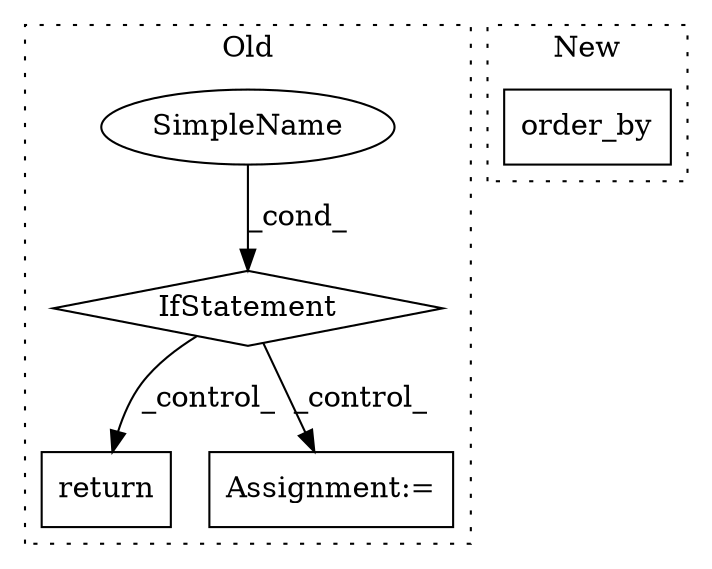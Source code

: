 digraph G {
subgraph cluster0 {
1 [label="return" a="41" s="2099" l="7" shape="box"];
3 [label="IfStatement" a="25" s="2079,2089" l="4,2" shape="diamond"];
4 [label="SimpleName" a="42" s="" l="" shape="ellipse"];
5 [label="Assignment:=" a="7" s="2181,2256" l="53,2" shape="box"];
label = "Old";
style="dotted";
}
subgraph cluster1 {
2 [label="order_by" a="32" s="2467,2485" l="9,1" shape="box"];
label = "New";
style="dotted";
}
3 -> 1 [label="_control_"];
3 -> 5 [label="_control_"];
4 -> 3 [label="_cond_"];
}